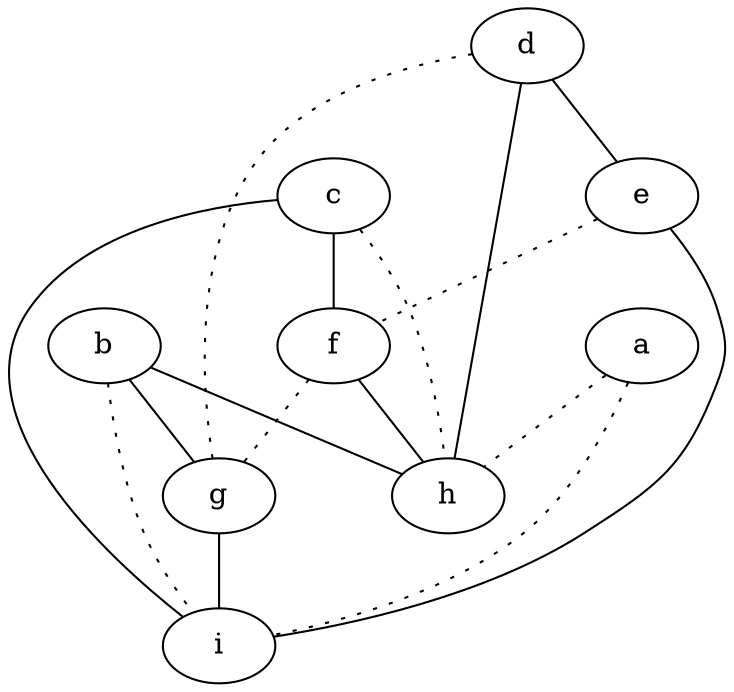 graph {
a -- h [style=dotted];
a -- i [style=dotted];
b -- g;
b -- h;
b -- i [style=dotted];
c -- f;
c -- h [style=dotted];
c -- i;
d -- e;
d -- g [style=dotted];
d -- h;
e -- f [style=dotted];
e -- i;
f -- g [style=dotted];
f -- h;
g -- i;
}
